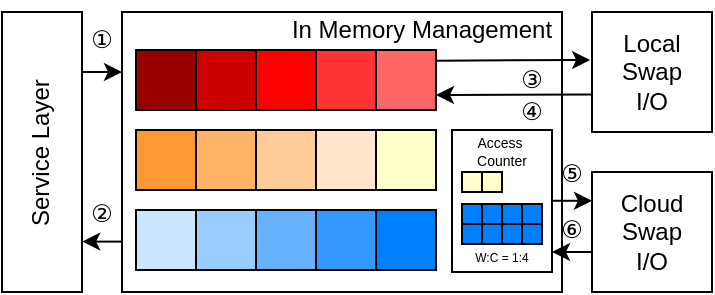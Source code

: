 <mxfile version="24.0.1" type="github">
  <diagram name="第 1 页" id="HtLB6b6OFn8kJMdS9oaq">
    <mxGraphModel dx="559" dy="368" grid="1" gridSize="10" guides="1" tooltips="1" connect="1" arrows="1" fold="1" page="1" pageScale="1" pageWidth="827" pageHeight="1169" math="0" shadow="0">
      <root>
        <mxCell id="0" />
        <mxCell id="1" parent="0" />
        <mxCell id="DjkSS_vf6Q4Myrw3dt_r-2" value="Service Layer" style="rounded=0;whiteSpace=wrap;html=1;textDirection=vertical-rl;rotation=-180;" parent="1" vertex="1">
          <mxGeometry x="200" y="400" width="40" height="140" as="geometry" />
        </mxCell>
        <mxCell id="DjkSS_vf6Q4Myrw3dt_r-3" value="" style="rounded=0;whiteSpace=wrap;html=1;" parent="1" vertex="1">
          <mxGeometry x="260" y="400" width="220" height="140" as="geometry" />
        </mxCell>
        <mxCell id="DjkSS_vf6Q4Myrw3dt_r-4" value="" style="rounded=0;whiteSpace=wrap;html=1;fillColor=#990000;" parent="1" vertex="1">
          <mxGeometry x="267" y="419" width="30" height="30" as="geometry" />
        </mxCell>
        <mxCell id="DjkSS_vf6Q4Myrw3dt_r-5" value="" style="rounded=0;whiteSpace=wrap;html=1;fillColor=#CC0000;" parent="1" vertex="1">
          <mxGeometry x="297" y="419" width="30" height="30" as="geometry" />
        </mxCell>
        <mxCell id="DjkSS_vf6Q4Myrw3dt_r-6" value="" style="rounded=0;whiteSpace=wrap;html=1;fillColor=#FF0000;" parent="1" vertex="1">
          <mxGeometry x="327" y="419" width="30" height="30" as="geometry" />
        </mxCell>
        <mxCell id="DjkSS_vf6Q4Myrw3dt_r-7" value="" style="rounded=0;whiteSpace=wrap;html=1;fillColor=#FF3333;" parent="1" vertex="1">
          <mxGeometry x="357" y="419" width="30" height="30" as="geometry" />
        </mxCell>
        <mxCell id="DjkSS_vf6Q4Myrw3dt_r-8" value="" style="rounded=0;whiteSpace=wrap;html=1;fillColor=#FF6666;" parent="1" vertex="1">
          <mxGeometry x="387" y="419" width="30" height="30" as="geometry" />
        </mxCell>
        <mxCell id="DjkSS_vf6Q4Myrw3dt_r-9" value="" style="rounded=0;whiteSpace=wrap;html=1;fillColor=#FF9933;" parent="1" vertex="1">
          <mxGeometry x="267" y="459" width="30" height="30" as="geometry" />
        </mxCell>
        <mxCell id="DjkSS_vf6Q4Myrw3dt_r-10" value="" style="rounded=0;whiteSpace=wrap;html=1;fillColor=#FFB366;" parent="1" vertex="1">
          <mxGeometry x="297" y="459" width="30" height="30" as="geometry" />
        </mxCell>
        <mxCell id="DjkSS_vf6Q4Myrw3dt_r-11" value="" style="rounded=0;whiteSpace=wrap;html=1;fillColor=#FFCC99;" parent="1" vertex="1">
          <mxGeometry x="327" y="459" width="30" height="30" as="geometry" />
        </mxCell>
        <mxCell id="DjkSS_vf6Q4Myrw3dt_r-12" value="" style="rounded=0;whiteSpace=wrap;html=1;fillColor=#FFE6CC;" parent="1" vertex="1">
          <mxGeometry x="357" y="459" width="30" height="30" as="geometry" />
        </mxCell>
        <mxCell id="DjkSS_vf6Q4Myrw3dt_r-13" value="" style="rounded=0;whiteSpace=wrap;html=1;fillColor=#FFFFCC;" parent="1" vertex="1">
          <mxGeometry x="387" y="459" width="30" height="30" as="geometry" />
        </mxCell>
        <mxCell id="DjkSS_vf6Q4Myrw3dt_r-14" value="" style="rounded=0;whiteSpace=wrap;html=1;fillColor=#CCE5FF;" parent="1" vertex="1">
          <mxGeometry x="267" y="499" width="30" height="30" as="geometry" />
        </mxCell>
        <mxCell id="DjkSS_vf6Q4Myrw3dt_r-15" value="" style="rounded=0;whiteSpace=wrap;html=1;fillColor=#99CCFF;" parent="1" vertex="1">
          <mxGeometry x="297" y="499" width="30" height="30" as="geometry" />
        </mxCell>
        <mxCell id="DjkSS_vf6Q4Myrw3dt_r-16" value="" style="rounded=0;whiteSpace=wrap;html=1;fillColor=#66B2FF;" parent="1" vertex="1">
          <mxGeometry x="327" y="499" width="30" height="30" as="geometry" />
        </mxCell>
        <mxCell id="DjkSS_vf6Q4Myrw3dt_r-17" value="" style="rounded=0;whiteSpace=wrap;html=1;fillColor=#3399FF;" parent="1" vertex="1">
          <mxGeometry x="357" y="499" width="30" height="30" as="geometry" />
        </mxCell>
        <mxCell id="DjkSS_vf6Q4Myrw3dt_r-18" value="" style="rounded=0;whiteSpace=wrap;html=1;fillColor=#007FFF;" parent="1" vertex="1">
          <mxGeometry x="387" y="499" width="30" height="30" as="geometry" />
        </mxCell>
        <mxCell id="DjkSS_vf6Q4Myrw3dt_r-19" value="In Memory Management" style="text;html=1;align=center;verticalAlign=middle;whiteSpace=wrap;rounded=0;" parent="1" vertex="1">
          <mxGeometry x="340" y="394" width="140" height="30" as="geometry" />
        </mxCell>
        <mxCell id="DjkSS_vf6Q4Myrw3dt_r-20" value="" style="rounded=0;whiteSpace=wrap;html=1;" parent="1" vertex="1">
          <mxGeometry x="425" y="459" width="50" height="71" as="geometry" />
        </mxCell>
        <mxCell id="DjkSS_vf6Q4Myrw3dt_r-21" value="Access&amp;nbsp;&lt;div&gt;Counter&lt;/div&gt;" style="text;html=1;align=center;verticalAlign=middle;whiteSpace=wrap;rounded=0;fontSize=7;" parent="1" vertex="1">
          <mxGeometry x="420" y="455" width="60" height="30" as="geometry" />
        </mxCell>
        <mxCell id="DjkSS_vf6Q4Myrw3dt_r-22" value="Local&lt;div&gt;Swap&lt;br&gt;&lt;div&gt;I/O&lt;/div&gt;&lt;/div&gt;" style="rounded=0;whiteSpace=wrap;html=1;" parent="1" vertex="1">
          <mxGeometry x="495" y="400" width="60" height="60" as="geometry" />
        </mxCell>
        <mxCell id="DjkSS_vf6Q4Myrw3dt_r-23" value="Cloud&lt;div&gt;Swap&lt;br&gt;&lt;div&gt;I/O&lt;/div&gt;&lt;/div&gt;" style="rounded=0;whiteSpace=wrap;html=1;" parent="1" vertex="1">
          <mxGeometry x="495" y="480" width="60" height="60" as="geometry" />
        </mxCell>
        <mxCell id="DjkSS_vf6Q4Myrw3dt_r-24" value="" style="endArrow=classic;html=1;rounded=0;exitX=-0.011;exitY=0.786;exitDx=0;exitDy=0;exitPerimeter=0;" parent="1" source="DjkSS_vf6Q4Myrw3dt_r-2" edge="1">
          <mxGeometry width="50" height="50" relative="1" as="geometry">
            <mxPoint x="390" y="490" as="sourcePoint" />
            <mxPoint x="260" y="430" as="targetPoint" />
          </mxGeometry>
        </mxCell>
        <mxCell id="DjkSS_vf6Q4Myrw3dt_r-25" value="" style="endArrow=classic;html=1;rounded=0;exitX=0.001;exitY=0.82;exitDx=0;exitDy=0;exitPerimeter=0;entryX=-0.003;entryY=0.18;entryDx=0;entryDy=0;entryPerimeter=0;" parent="1" source="DjkSS_vf6Q4Myrw3dt_r-3" target="DjkSS_vf6Q4Myrw3dt_r-2" edge="1">
          <mxGeometry width="50" height="50" relative="1" as="geometry">
            <mxPoint x="250" y="440" as="sourcePoint" />
            <mxPoint x="270" y="440" as="targetPoint" />
          </mxGeometry>
        </mxCell>
        <mxCell id="DjkSS_vf6Q4Myrw3dt_r-26" value="" style="endArrow=classic;html=1;rounded=0;entryX=0.001;entryY=0.561;entryDx=0;entryDy=0;exitX=1;exitY=0.5;exitDx=0;exitDy=0;entryPerimeter=0;" parent="1" edge="1">
          <mxGeometry width="50" height="50" relative="1" as="geometry">
            <mxPoint x="417" y="424.34" as="sourcePoint" />
            <mxPoint x="494.06" y="424.0" as="targetPoint" />
          </mxGeometry>
        </mxCell>
        <mxCell id="DjkSS_vf6Q4Myrw3dt_r-28" value="" style="endArrow=classic;html=1;rounded=0;" parent="1" edge="1">
          <mxGeometry width="50" height="50" relative="1" as="geometry">
            <mxPoint x="475" y="494.39" as="sourcePoint" />
            <mxPoint x="495" y="494.39" as="targetPoint" />
          </mxGeometry>
        </mxCell>
        <mxCell id="uSxa84uBHgBUShVHVDDS-1" value="" style="endArrow=classic;html=1;rounded=0;entryX=1;entryY=0.75;entryDx=0;entryDy=0;exitX=0.008;exitY=0.688;exitDx=0;exitDy=0;exitPerimeter=0;" edge="1" parent="1" source="DjkSS_vf6Q4Myrw3dt_r-22" target="DjkSS_vf6Q4Myrw3dt_r-8">
          <mxGeometry width="50" height="50" relative="1" as="geometry">
            <mxPoint x="427" y="434.34" as="sourcePoint" />
            <mxPoint x="504.06" y="434.0" as="targetPoint" />
          </mxGeometry>
        </mxCell>
        <mxCell id="uSxa84uBHgBUShVHVDDS-2" value="" style="endArrow=classic;html=1;rounded=0;" edge="1" parent="1">
          <mxGeometry width="50" height="50" relative="1" as="geometry">
            <mxPoint x="495" y="520" as="sourcePoint" />
            <mxPoint x="475" y="520" as="targetPoint" />
          </mxGeometry>
        </mxCell>
        <mxCell id="uSxa84uBHgBUShVHVDDS-3" value="" style="whiteSpace=wrap;html=1;aspect=fixed;fillColor=#ffffcc;" vertex="1" parent="1">
          <mxGeometry x="430" y="480" width="10" height="10" as="geometry" />
        </mxCell>
        <mxCell id="uSxa84uBHgBUShVHVDDS-4" value="" style="whiteSpace=wrap;html=1;aspect=fixed;fillColor=#ffffcc;" vertex="1" parent="1">
          <mxGeometry x="440" y="480" width="10" height="10" as="geometry" />
        </mxCell>
        <mxCell id="uSxa84uBHgBUShVHVDDS-5" value="" style="whiteSpace=wrap;html=1;aspect=fixed;fillColor=#007fff;" vertex="1" parent="1">
          <mxGeometry x="430" y="496" width="10" height="10" as="geometry" />
        </mxCell>
        <mxCell id="uSxa84uBHgBUShVHVDDS-6" value="" style="whiteSpace=wrap;html=1;aspect=fixed;fillColor=#007fff;" vertex="1" parent="1">
          <mxGeometry x="440" y="496" width="10" height="10" as="geometry" />
        </mxCell>
        <mxCell id="uSxa84uBHgBUShVHVDDS-7" value="" style="whiteSpace=wrap;html=1;aspect=fixed;fillColor=#007fff;" vertex="1" parent="1">
          <mxGeometry x="450" y="496" width="10" height="10" as="geometry" />
        </mxCell>
        <mxCell id="uSxa84uBHgBUShVHVDDS-8" value="" style="whiteSpace=wrap;html=1;aspect=fixed;fillColor=#007fff;" vertex="1" parent="1">
          <mxGeometry x="460" y="496" width="10" height="10" as="geometry" />
        </mxCell>
        <mxCell id="uSxa84uBHgBUShVHVDDS-9" value="" style="whiteSpace=wrap;html=1;aspect=fixed;fillColor=#007fff;" vertex="1" parent="1">
          <mxGeometry x="430" y="506" width="10" height="10" as="geometry" />
        </mxCell>
        <mxCell id="uSxa84uBHgBUShVHVDDS-10" value="" style="whiteSpace=wrap;html=1;aspect=fixed;fillColor=#007fff;" vertex="1" parent="1">
          <mxGeometry x="440" y="506" width="10" height="10" as="geometry" />
        </mxCell>
        <mxCell id="uSxa84uBHgBUShVHVDDS-11" value="" style="whiteSpace=wrap;html=1;aspect=fixed;fillColor=#007fff;" vertex="1" parent="1">
          <mxGeometry x="450" y="506" width="10" height="10" as="geometry" />
        </mxCell>
        <mxCell id="uSxa84uBHgBUShVHVDDS-12" value="" style="whiteSpace=wrap;html=1;aspect=fixed;fillColor=#007fff;" vertex="1" parent="1">
          <mxGeometry x="460" y="506" width="10" height="10" as="geometry" />
        </mxCell>
        <mxCell id="uSxa84uBHgBUShVHVDDS-13" value="&lt;font style=&quot;font-size: 6px;&quot;&gt;W:C = 1:4&lt;/font&gt;" style="text;html=1;align=center;verticalAlign=middle;whiteSpace=wrap;rounded=0;" vertex="1" parent="1">
          <mxGeometry x="420" y="506" width="60" height="30" as="geometry" />
        </mxCell>
        <mxCell id="uSxa84uBHgBUShVHVDDS-16" value="①" style="text;html=1;align=center;verticalAlign=middle;whiteSpace=wrap;rounded=0;" vertex="1" parent="1">
          <mxGeometry x="240" y="404" width="20" height="20" as="geometry" />
        </mxCell>
        <mxCell id="uSxa84uBHgBUShVHVDDS-18" value="②" style="text;html=1;align=center;verticalAlign=middle;whiteSpace=wrap;rounded=0;" vertex="1" parent="1">
          <mxGeometry x="240" y="491" width="20" height="20" as="geometry" />
        </mxCell>
        <mxCell id="uSxa84uBHgBUShVHVDDS-19" value="③" style="text;html=1;align=center;verticalAlign=middle;whiteSpace=wrap;rounded=0;" vertex="1" parent="1">
          <mxGeometry x="455" y="424" width="20" height="20" as="geometry" />
        </mxCell>
        <mxCell id="uSxa84uBHgBUShVHVDDS-20" value="④" style="text;html=1;align=center;verticalAlign=middle;whiteSpace=wrap;rounded=0;" vertex="1" parent="1">
          <mxGeometry x="455" y="440" width="20" height="20" as="geometry" />
        </mxCell>
        <mxCell id="uSxa84uBHgBUShVHVDDS-21" value="⑤" style="text;html=1;align=center;verticalAlign=middle;whiteSpace=wrap;rounded=0;" vertex="1" parent="1">
          <mxGeometry x="475" y="471" width="20" height="20" as="geometry" />
        </mxCell>
        <mxCell id="uSxa84uBHgBUShVHVDDS-22" value="⑥" style="text;html=1;align=center;verticalAlign=middle;whiteSpace=wrap;rounded=0;" vertex="1" parent="1">
          <mxGeometry x="475" y="499" width="20" height="20" as="geometry" />
        </mxCell>
      </root>
    </mxGraphModel>
  </diagram>
</mxfile>
